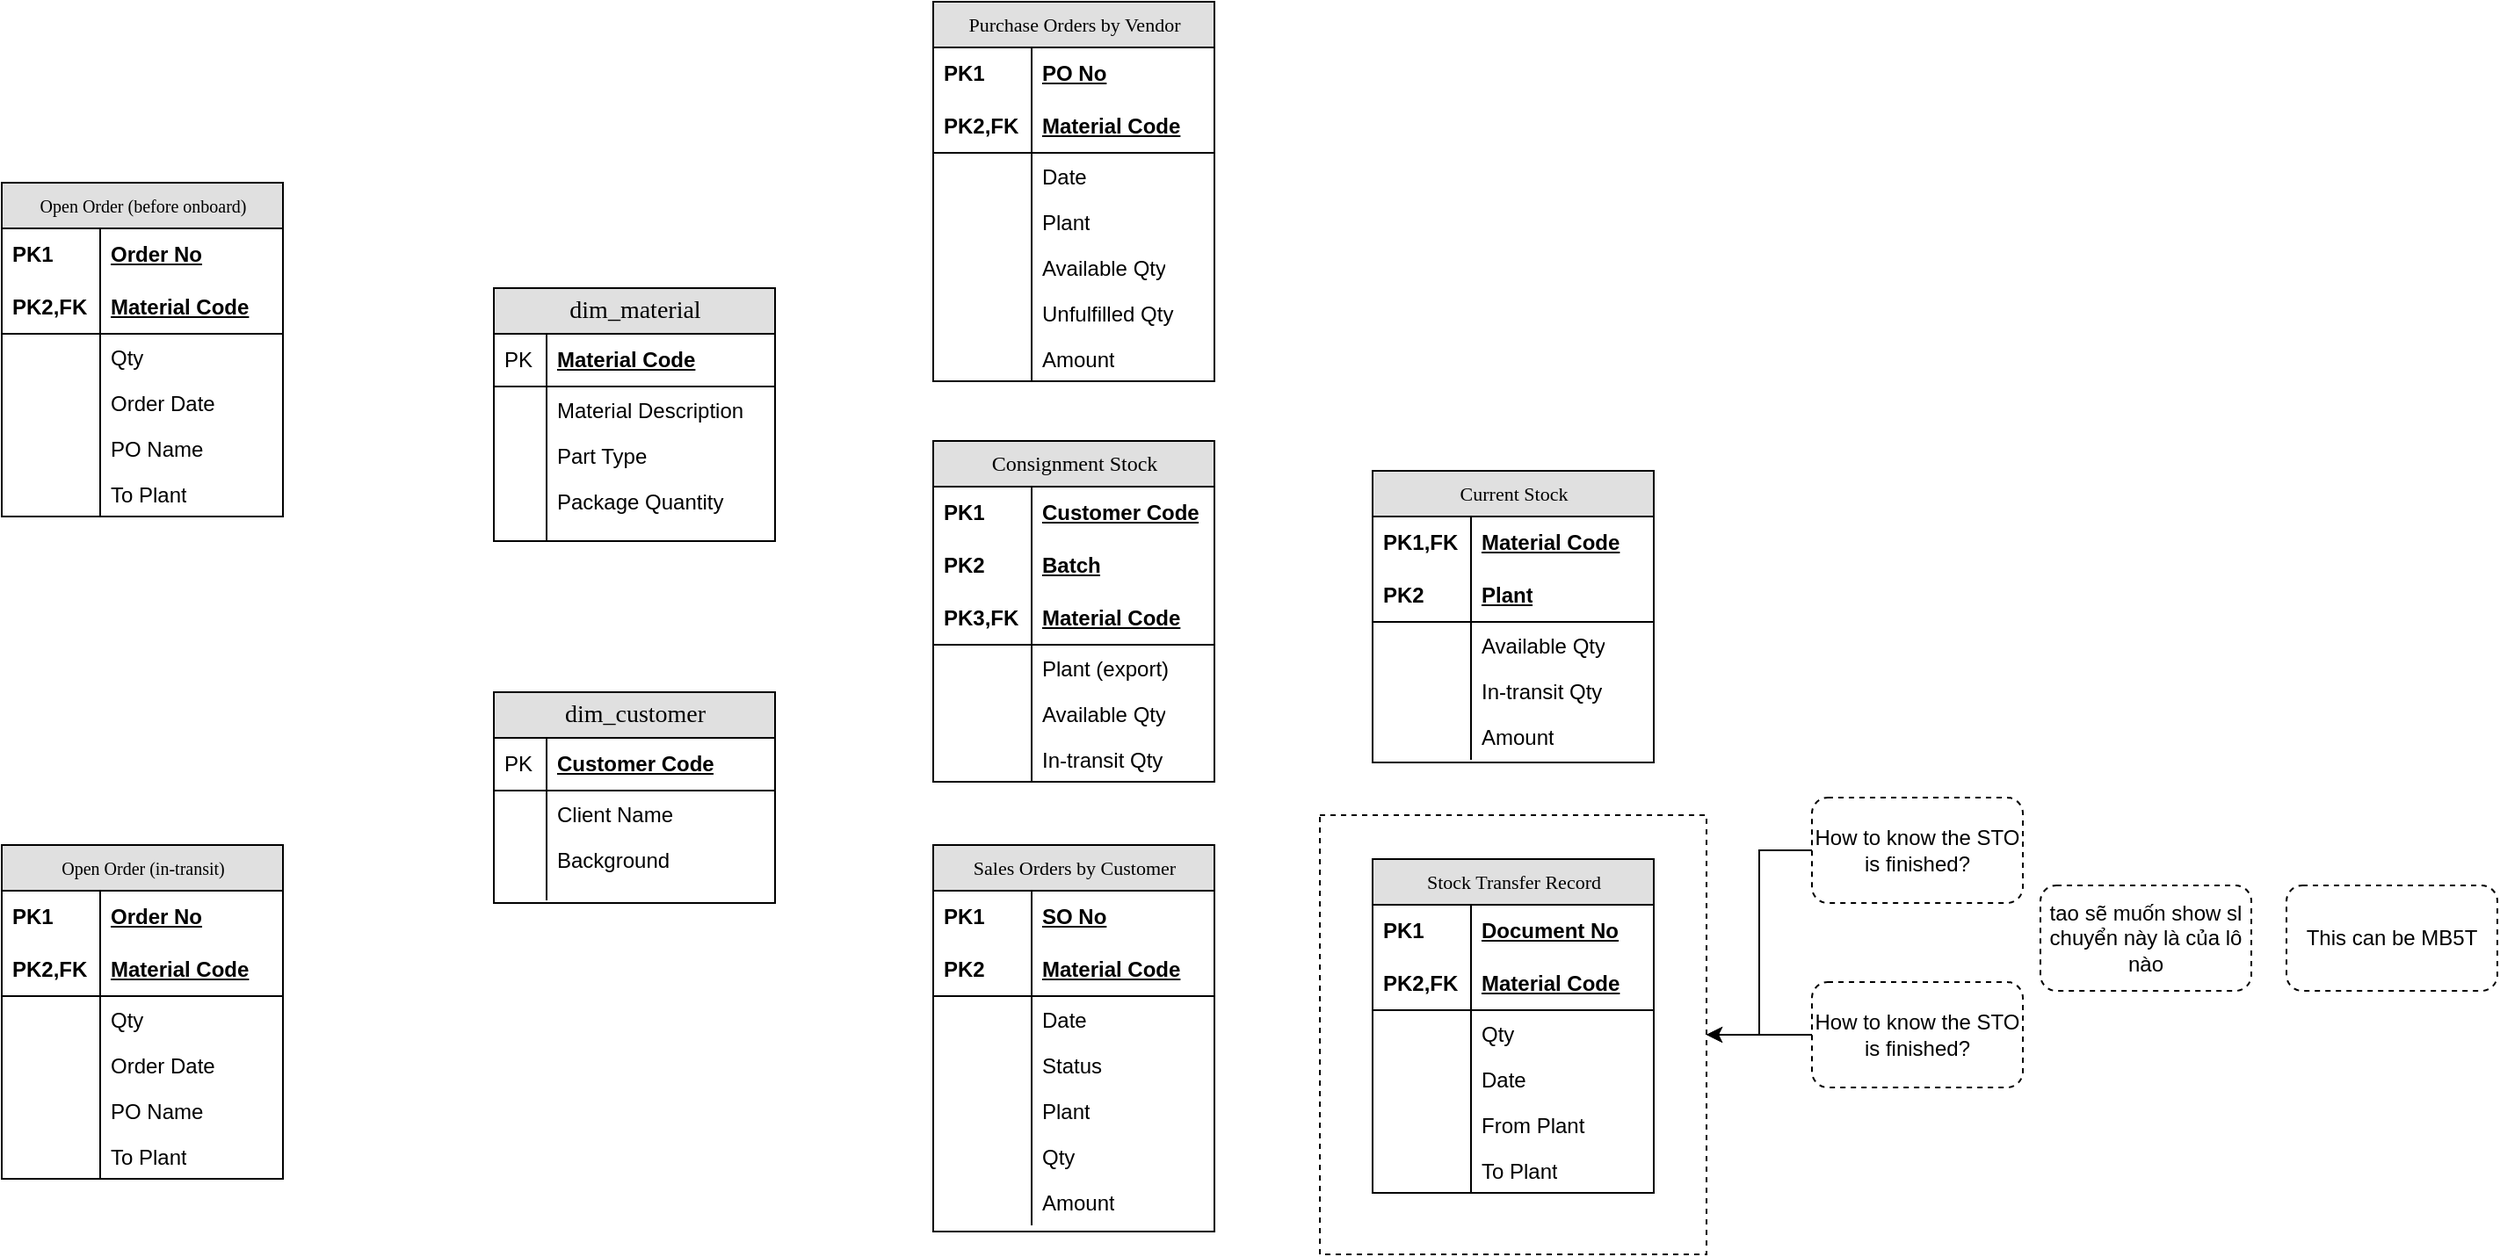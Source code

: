 <mxfile version="24.1.0" type="device">
  <diagram name="Page-1" id="e56a1550-8fbb-45ad-956c-1786394a9013">
    <mxGraphModel dx="2700" dy="1040" grid="1" gridSize="10" guides="1" tooltips="1" connect="1" arrows="1" fold="1" page="1" pageScale="1" pageWidth="1100" pageHeight="850" background="none" math="0" shadow="0">
      <root>
        <mxCell id="0" />
        <mxCell id="1" parent="0" />
        <mxCell id="9leOoDLFk5lUfzYuquCV-126" value="" style="rounded=0;whiteSpace=wrap;html=1;fillColor=none;dashed=1;" parent="1" vertex="1">
          <mxGeometry x="500" y="580" width="220" height="250" as="geometry" />
        </mxCell>
        <mxCell id="2e49270ec7c68f3f-1" value="&lt;font style=&quot;font-size: 11px;&quot;&gt;Purchase Orders by Vendor&lt;/font&gt;" style="swimlane;html=1;fontStyle=0;childLayout=stackLayout;horizontal=1;startSize=26;fillColor=#e0e0e0;horizontalStack=0;resizeParent=1;resizeLast=0;collapsible=1;marginBottom=0;swimlaneFillColor=#ffffff;align=center;rounded=0;shadow=0;comic=0;labelBackgroundColor=none;strokeWidth=1;fontFamily=Verdana;fontSize=14" parent="1" vertex="1">
          <mxGeometry x="280" y="117" width="160" height="216" as="geometry">
            <mxRectangle x="290" y="140" width="180" height="30" as="alternateBounds" />
          </mxGeometry>
        </mxCell>
        <mxCell id="2e49270ec7c68f3f-2" value="PO No" style="shape=partialRectangle;top=0;left=0;right=0;bottom=0;html=1;align=left;verticalAlign=middle;fillColor=none;spacingLeft=60;spacingRight=4;whiteSpace=wrap;overflow=hidden;rotatable=0;points=[[0,0.5],[1,0.5]];portConstraint=eastwest;dropTarget=0;fontStyle=5;" parent="2e49270ec7c68f3f-1" vertex="1">
          <mxGeometry y="26" width="160" height="30" as="geometry" />
        </mxCell>
        <mxCell id="2e49270ec7c68f3f-3" value="PK1" style="shape=partialRectangle;fontStyle=1;top=0;left=0;bottom=0;html=1;fillColor=none;align=left;verticalAlign=middle;spacingLeft=4;spacingRight=4;whiteSpace=wrap;overflow=hidden;rotatable=0;points=[];portConstraint=eastwest;part=1;" parent="2e49270ec7c68f3f-2" vertex="1" connectable="0">
          <mxGeometry width="56" height="30" as="geometry" />
        </mxCell>
        <mxCell id="2e49270ec7c68f3f-4" value="Material Code" style="shape=partialRectangle;top=0;left=0;right=0;bottom=1;html=1;align=left;verticalAlign=middle;fillColor=none;spacingLeft=60;spacingRight=4;whiteSpace=wrap;overflow=hidden;rotatable=0;points=[[0,0.5],[1,0.5]];portConstraint=eastwest;dropTarget=0;fontStyle=5;" parent="2e49270ec7c68f3f-1" vertex="1">
          <mxGeometry y="56" width="160" height="30" as="geometry" />
        </mxCell>
        <mxCell id="2e49270ec7c68f3f-5" value="PK2,FK" style="shape=partialRectangle;fontStyle=1;top=0;left=0;bottom=0;html=1;fillColor=none;align=left;verticalAlign=middle;spacingLeft=4;spacingRight=4;whiteSpace=wrap;overflow=hidden;rotatable=0;points=[];portConstraint=eastwest;part=1;" parent="2e49270ec7c68f3f-4" vertex="1" connectable="0">
          <mxGeometry width="56" height="30" as="geometry" />
        </mxCell>
        <mxCell id="2e49270ec7c68f3f-6" value="Date" style="shape=partialRectangle;top=0;left=0;right=0;bottom=0;html=1;align=left;verticalAlign=top;fillColor=none;spacingLeft=60;spacingRight=4;whiteSpace=wrap;overflow=hidden;rotatable=0;points=[[0,0.5],[1,0.5]];portConstraint=eastwest;dropTarget=0;" parent="2e49270ec7c68f3f-1" vertex="1">
          <mxGeometry y="86" width="160" height="26" as="geometry" />
        </mxCell>
        <mxCell id="2e49270ec7c68f3f-7" value="" style="shape=partialRectangle;top=0;left=0;bottom=0;html=1;fillColor=none;align=left;verticalAlign=top;spacingLeft=4;spacingRight=4;whiteSpace=wrap;overflow=hidden;rotatable=0;points=[];portConstraint=eastwest;part=1;" parent="2e49270ec7c68f3f-6" vertex="1" connectable="0">
          <mxGeometry width="56" height="26" as="geometry" />
        </mxCell>
        <mxCell id="9leOoDLFk5lUfzYuquCV-7" value="Plant" style="shape=partialRectangle;top=0;left=0;right=0;bottom=0;html=1;align=left;verticalAlign=top;fillColor=none;spacingLeft=60;spacingRight=4;whiteSpace=wrap;overflow=hidden;rotatable=0;points=[[0,0.5],[1,0.5]];portConstraint=eastwest;dropTarget=0;" parent="2e49270ec7c68f3f-1" vertex="1">
          <mxGeometry y="112" width="160" height="26" as="geometry" />
        </mxCell>
        <mxCell id="9leOoDLFk5lUfzYuquCV-8" value="" style="shape=partialRectangle;top=0;left=0;bottom=0;html=1;fillColor=none;align=left;verticalAlign=top;spacingLeft=4;spacingRight=4;whiteSpace=wrap;overflow=hidden;rotatable=0;points=[];portConstraint=eastwest;part=1;" parent="9leOoDLFk5lUfzYuquCV-7" vertex="1" connectable="0">
          <mxGeometry width="56" height="26" as="geometry" />
        </mxCell>
        <mxCell id="9leOoDLFk5lUfzYuquCV-12" value="Available Qty" style="shape=partialRectangle;top=0;left=0;right=0;bottom=0;html=1;align=left;verticalAlign=top;fillColor=none;spacingLeft=60;spacingRight=4;whiteSpace=wrap;overflow=hidden;rotatable=0;points=[[0,0.5],[1,0.5]];portConstraint=eastwest;dropTarget=0;" parent="2e49270ec7c68f3f-1" vertex="1">
          <mxGeometry y="138" width="160" height="26" as="geometry" />
        </mxCell>
        <mxCell id="9leOoDLFk5lUfzYuquCV-13" value="" style="shape=partialRectangle;top=0;left=0;bottom=0;html=1;fillColor=none;align=left;verticalAlign=top;spacingLeft=4;spacingRight=4;whiteSpace=wrap;overflow=hidden;rotatable=0;points=[];portConstraint=eastwest;part=1;" parent="9leOoDLFk5lUfzYuquCV-12" vertex="1" connectable="0">
          <mxGeometry width="56" height="26" as="geometry" />
        </mxCell>
        <mxCell id="9leOoDLFk5lUfzYuquCV-31" value="Unfulfilled Qty" style="shape=partialRectangle;top=0;left=0;right=0;bottom=0;html=1;align=left;verticalAlign=top;fillColor=none;spacingLeft=60;spacingRight=4;whiteSpace=wrap;overflow=hidden;rotatable=0;points=[[0,0.5],[1,0.5]];portConstraint=eastwest;dropTarget=0;" parent="2e49270ec7c68f3f-1" vertex="1">
          <mxGeometry y="164" width="160" height="26" as="geometry" />
        </mxCell>
        <mxCell id="9leOoDLFk5lUfzYuquCV-32" value="" style="shape=partialRectangle;top=0;left=0;bottom=0;html=1;fillColor=none;align=left;verticalAlign=top;spacingLeft=4;spacingRight=4;whiteSpace=wrap;overflow=hidden;rotatable=0;points=[];portConstraint=eastwest;part=1;" parent="9leOoDLFk5lUfzYuquCV-31" vertex="1" connectable="0">
          <mxGeometry width="56" height="26" as="geometry" />
        </mxCell>
        <mxCell id="9leOoDLFk5lUfzYuquCV-9" value="Amount" style="shape=partialRectangle;top=0;left=0;right=0;bottom=0;html=1;align=left;verticalAlign=top;fillColor=none;spacingLeft=60;spacingRight=4;whiteSpace=wrap;overflow=hidden;rotatable=0;points=[[0,0.5],[1,0.5]];portConstraint=eastwest;dropTarget=0;" parent="2e49270ec7c68f3f-1" vertex="1">
          <mxGeometry y="190" width="160" height="26" as="geometry" />
        </mxCell>
        <mxCell id="9leOoDLFk5lUfzYuquCV-10" value="" style="shape=partialRectangle;top=0;left=0;bottom=0;html=1;fillColor=none;align=left;verticalAlign=top;spacingLeft=4;spacingRight=4;whiteSpace=wrap;overflow=hidden;rotatable=0;points=[];portConstraint=eastwest;part=1;" parent="9leOoDLFk5lUfzYuquCV-9" vertex="1" connectable="0">
          <mxGeometry width="56" height="26" as="geometry" />
        </mxCell>
        <mxCell id="2e49270ec7c68f3f-80" value="dim_material" style="swimlane;html=1;fontStyle=0;childLayout=stackLayout;horizontal=1;startSize=26;fillColor=#e0e0e0;horizontalStack=0;resizeParent=1;resizeLast=0;collapsible=1;marginBottom=0;swimlaneFillColor=#ffffff;align=center;rounded=0;shadow=0;comic=0;labelBackgroundColor=none;strokeWidth=1;fontFamily=Verdana;fontSize=14" parent="1" vertex="1">
          <mxGeometry x="30" y="280" width="160" height="144" as="geometry" />
        </mxCell>
        <mxCell id="2e49270ec7c68f3f-81" value="Material Code" style="shape=partialRectangle;top=0;left=0;right=0;bottom=1;html=1;align=left;verticalAlign=middle;fillColor=none;spacingLeft=34;spacingRight=4;whiteSpace=wrap;overflow=hidden;rotatable=0;points=[[0,0.5],[1,0.5]];portConstraint=eastwest;dropTarget=0;fontStyle=5;" parent="2e49270ec7c68f3f-80" vertex="1">
          <mxGeometry y="26" width="160" height="30" as="geometry" />
        </mxCell>
        <mxCell id="2e49270ec7c68f3f-82" value="PK" style="shape=partialRectangle;top=0;left=0;bottom=0;html=1;fillColor=none;align=left;verticalAlign=middle;spacingLeft=4;spacingRight=4;whiteSpace=wrap;overflow=hidden;rotatable=0;points=[];portConstraint=eastwest;part=1;" parent="2e49270ec7c68f3f-81" vertex="1" connectable="0">
          <mxGeometry width="30" height="30" as="geometry" />
        </mxCell>
        <mxCell id="2e49270ec7c68f3f-83" value="Material Description" style="shape=partialRectangle;top=0;left=0;right=0;bottom=0;html=1;align=left;verticalAlign=top;fillColor=none;spacingLeft=34;spacingRight=4;whiteSpace=wrap;overflow=hidden;rotatable=0;points=[[0,0.5],[1,0.5]];portConstraint=eastwest;dropTarget=0;" parent="2e49270ec7c68f3f-80" vertex="1">
          <mxGeometry y="56" width="160" height="26" as="geometry" />
        </mxCell>
        <mxCell id="2e49270ec7c68f3f-84" value="" style="shape=partialRectangle;top=0;left=0;bottom=0;html=1;fillColor=none;align=left;verticalAlign=top;spacingLeft=4;spacingRight=4;whiteSpace=wrap;overflow=hidden;rotatable=0;points=[];portConstraint=eastwest;part=1;" parent="2e49270ec7c68f3f-83" vertex="1" connectable="0">
          <mxGeometry width="30" height="26" as="geometry" />
        </mxCell>
        <mxCell id="2e49270ec7c68f3f-85" value="Part Type" style="shape=partialRectangle;top=0;left=0;right=0;bottom=0;html=1;align=left;verticalAlign=top;fillColor=none;spacingLeft=34;spacingRight=4;whiteSpace=wrap;overflow=hidden;rotatable=0;points=[[0,0.5],[1,0.5]];portConstraint=eastwest;dropTarget=0;" parent="2e49270ec7c68f3f-80" vertex="1">
          <mxGeometry y="82" width="160" height="26" as="geometry" />
        </mxCell>
        <mxCell id="2e49270ec7c68f3f-86" value="" style="shape=partialRectangle;top=0;left=0;bottom=0;html=1;fillColor=none;align=left;verticalAlign=top;spacingLeft=4;spacingRight=4;whiteSpace=wrap;overflow=hidden;rotatable=0;points=[];portConstraint=eastwest;part=1;" parent="2e49270ec7c68f3f-85" vertex="1" connectable="0">
          <mxGeometry width="30" height="26" as="geometry" />
        </mxCell>
        <mxCell id="2e49270ec7c68f3f-87" value="Package Quantity" style="shape=partialRectangle;top=0;left=0;right=0;bottom=0;html=1;align=left;verticalAlign=top;fillColor=none;spacingLeft=34;spacingRight=4;whiteSpace=wrap;overflow=hidden;rotatable=0;points=[[0,0.5],[1,0.5]];portConstraint=eastwest;dropTarget=0;" parent="2e49270ec7c68f3f-80" vertex="1">
          <mxGeometry y="108" width="160" height="26" as="geometry" />
        </mxCell>
        <mxCell id="2e49270ec7c68f3f-88" value="" style="shape=partialRectangle;top=0;left=0;bottom=0;html=1;fillColor=none;align=left;verticalAlign=top;spacingLeft=4;spacingRight=4;whiteSpace=wrap;overflow=hidden;rotatable=0;points=[];portConstraint=eastwest;part=1;" parent="2e49270ec7c68f3f-87" vertex="1" connectable="0">
          <mxGeometry width="30" height="26" as="geometry" />
        </mxCell>
        <mxCell id="2e49270ec7c68f3f-89" value="" style="shape=partialRectangle;top=0;left=0;right=0;bottom=0;html=1;align=left;verticalAlign=top;fillColor=none;spacingLeft=34;spacingRight=4;whiteSpace=wrap;overflow=hidden;rotatable=0;points=[[0,0.5],[1,0.5]];portConstraint=eastwest;dropTarget=0;" parent="2e49270ec7c68f3f-80" vertex="1">
          <mxGeometry y="134" width="160" height="10" as="geometry" />
        </mxCell>
        <mxCell id="2e49270ec7c68f3f-90" value="" style="shape=partialRectangle;top=0;left=0;bottom=0;html=1;fillColor=none;align=left;verticalAlign=top;spacingLeft=4;spacingRight=4;whiteSpace=wrap;overflow=hidden;rotatable=0;points=[];portConstraint=eastwest;part=1;" parent="2e49270ec7c68f3f-89" vertex="1" connectable="0">
          <mxGeometry width="30" height="10" as="geometry" />
        </mxCell>
        <mxCell id="9leOoDLFk5lUfzYuquCV-14" value="&lt;font style=&quot;font-size: 12px;&quot;&gt;Consignment Stock&lt;/font&gt;" style="swimlane;html=1;fontStyle=0;childLayout=stackLayout;horizontal=1;startSize=26;fillColor=#e0e0e0;horizontalStack=0;resizeParent=1;resizeLast=0;collapsible=1;marginBottom=0;swimlaneFillColor=#ffffff;align=center;rounded=0;shadow=0;comic=0;labelBackgroundColor=none;strokeWidth=1;fontFamily=Verdana;fontSize=14" parent="1" vertex="1">
          <mxGeometry x="280" y="367" width="160" height="194" as="geometry">
            <mxRectangle x="290" y="140" width="180" height="30" as="alternateBounds" />
          </mxGeometry>
        </mxCell>
        <mxCell id="9leOoDLFk5lUfzYuquCV-15" value="Customer Code" style="shape=partialRectangle;top=0;left=0;right=0;bottom=0;html=1;align=left;verticalAlign=middle;fillColor=none;spacingLeft=60;spacingRight=4;whiteSpace=wrap;overflow=hidden;rotatable=0;points=[[0,0.5],[1,0.5]];portConstraint=eastwest;dropTarget=0;fontStyle=5;" parent="9leOoDLFk5lUfzYuquCV-14" vertex="1">
          <mxGeometry y="26" width="160" height="30" as="geometry" />
        </mxCell>
        <mxCell id="9leOoDLFk5lUfzYuquCV-16" value="PK1" style="shape=partialRectangle;fontStyle=1;top=0;left=0;bottom=0;html=1;fillColor=none;align=left;verticalAlign=middle;spacingLeft=4;spacingRight=4;whiteSpace=wrap;overflow=hidden;rotatable=0;points=[];portConstraint=eastwest;part=1;" parent="9leOoDLFk5lUfzYuquCV-15" vertex="1" connectable="0">
          <mxGeometry width="56" height="30" as="geometry" />
        </mxCell>
        <mxCell id="9leOoDLFk5lUfzYuquCV-81" value="Batch" style="shape=partialRectangle;top=0;left=0;right=0;bottom=0;html=1;align=left;verticalAlign=middle;fillColor=none;spacingLeft=60;spacingRight=4;whiteSpace=wrap;overflow=hidden;rotatable=0;points=[[0,0.5],[1,0.5]];portConstraint=eastwest;dropTarget=0;fontStyle=5;" parent="9leOoDLFk5lUfzYuquCV-14" vertex="1">
          <mxGeometry y="56" width="160" height="30" as="geometry" />
        </mxCell>
        <mxCell id="9leOoDLFk5lUfzYuquCV-82" value="PK2" style="shape=partialRectangle;fontStyle=1;top=0;left=0;bottom=0;html=1;fillColor=none;align=left;verticalAlign=middle;spacingLeft=4;spacingRight=4;whiteSpace=wrap;overflow=hidden;rotatable=0;points=[];portConstraint=eastwest;part=1;" parent="9leOoDLFk5lUfzYuquCV-81" vertex="1" connectable="0">
          <mxGeometry width="56" height="30" as="geometry" />
        </mxCell>
        <mxCell id="9leOoDLFk5lUfzYuquCV-17" value="Material Code" style="shape=partialRectangle;top=0;left=0;right=0;bottom=1;html=1;align=left;verticalAlign=middle;fillColor=none;spacingLeft=60;spacingRight=4;whiteSpace=wrap;overflow=hidden;rotatable=0;points=[[0,0.5],[1,0.5]];portConstraint=eastwest;dropTarget=0;fontStyle=5;" parent="9leOoDLFk5lUfzYuquCV-14" vertex="1">
          <mxGeometry y="86" width="160" height="30" as="geometry" />
        </mxCell>
        <mxCell id="9leOoDLFk5lUfzYuquCV-18" value="PK3,FK" style="shape=partialRectangle;fontStyle=1;top=0;left=0;bottom=0;html=1;fillColor=none;align=left;verticalAlign=middle;spacingLeft=4;spacingRight=4;whiteSpace=wrap;overflow=hidden;rotatable=0;points=[];portConstraint=eastwest;part=1;" parent="9leOoDLFk5lUfzYuquCV-17" vertex="1" connectable="0">
          <mxGeometry width="56" height="30" as="geometry" />
        </mxCell>
        <mxCell id="9leOoDLFk5lUfzYuquCV-21" value="Plant (export)" style="shape=partialRectangle;top=0;left=0;right=0;bottom=0;html=1;align=left;verticalAlign=top;fillColor=none;spacingLeft=60;spacingRight=4;whiteSpace=wrap;overflow=hidden;rotatable=0;points=[[0,0.5],[1,0.5]];portConstraint=eastwest;dropTarget=0;" parent="9leOoDLFk5lUfzYuquCV-14" vertex="1">
          <mxGeometry y="116" width="160" height="26" as="geometry" />
        </mxCell>
        <mxCell id="9leOoDLFk5lUfzYuquCV-22" value="" style="shape=partialRectangle;top=0;left=0;bottom=0;html=1;fillColor=none;align=left;verticalAlign=top;spacingLeft=4;spacingRight=4;whiteSpace=wrap;overflow=hidden;rotatable=0;points=[];portConstraint=eastwest;part=1;" parent="9leOoDLFk5lUfzYuquCV-21" vertex="1" connectable="0">
          <mxGeometry width="56" height="26" as="geometry" />
        </mxCell>
        <mxCell id="9leOoDLFk5lUfzYuquCV-23" value="Available Qty" style="shape=partialRectangle;top=0;left=0;right=0;bottom=0;html=1;align=left;verticalAlign=top;fillColor=none;spacingLeft=60;spacingRight=4;whiteSpace=wrap;overflow=hidden;rotatable=0;points=[[0,0.5],[1,0.5]];portConstraint=eastwest;dropTarget=0;" parent="9leOoDLFk5lUfzYuquCV-14" vertex="1">
          <mxGeometry y="142" width="160" height="26" as="geometry" />
        </mxCell>
        <mxCell id="9leOoDLFk5lUfzYuquCV-24" value="" style="shape=partialRectangle;top=0;left=0;bottom=0;html=1;fillColor=none;align=left;verticalAlign=top;spacingLeft=4;spacingRight=4;whiteSpace=wrap;overflow=hidden;rotatable=0;points=[];portConstraint=eastwest;part=1;" parent="9leOoDLFk5lUfzYuquCV-23" vertex="1" connectable="0">
          <mxGeometry width="56" height="26" as="geometry" />
        </mxCell>
        <mxCell id="9leOoDLFk5lUfzYuquCV-29" value="In-transit Qty" style="shape=partialRectangle;top=0;left=0;right=0;bottom=0;html=1;align=left;verticalAlign=top;fillColor=none;spacingLeft=60;spacingRight=4;whiteSpace=wrap;overflow=hidden;rotatable=0;points=[[0,0.5],[1,0.5]];portConstraint=eastwest;dropTarget=0;" parent="9leOoDLFk5lUfzYuquCV-14" vertex="1">
          <mxGeometry y="168" width="160" height="26" as="geometry" />
        </mxCell>
        <mxCell id="9leOoDLFk5lUfzYuquCV-30" value="" style="shape=partialRectangle;top=0;left=0;bottom=0;html=1;fillColor=none;align=left;verticalAlign=top;spacingLeft=4;spacingRight=4;whiteSpace=wrap;overflow=hidden;rotatable=0;points=[];portConstraint=eastwest;part=1;" parent="9leOoDLFk5lUfzYuquCV-29" vertex="1" connectable="0">
          <mxGeometry width="56" height="26" as="geometry" />
        </mxCell>
        <mxCell id="9leOoDLFk5lUfzYuquCV-34" value="&lt;font style=&quot;font-size: 11px;&quot;&gt;Sales Orders by Customer&lt;/font&gt;" style="swimlane;html=1;fontStyle=0;childLayout=stackLayout;horizontal=1;startSize=26;fillColor=#e0e0e0;horizontalStack=0;resizeParent=1;resizeLast=0;collapsible=1;marginBottom=0;swimlaneFillColor=#ffffff;align=center;rounded=0;shadow=0;comic=0;labelBackgroundColor=none;strokeWidth=1;fontFamily=Verdana;fontSize=14" parent="1" vertex="1">
          <mxGeometry x="280" y="597" width="160" height="220" as="geometry">
            <mxRectangle x="290" y="140" width="180" height="30" as="alternateBounds" />
          </mxGeometry>
        </mxCell>
        <mxCell id="9leOoDLFk5lUfzYuquCV-35" value="SO No" style="shape=partialRectangle;top=0;left=0;right=0;bottom=0;html=1;align=left;verticalAlign=middle;fillColor=none;spacingLeft=60;spacingRight=4;whiteSpace=wrap;overflow=hidden;rotatable=0;points=[[0,0.5],[1,0.5]];portConstraint=eastwest;dropTarget=0;fontStyle=5;" parent="9leOoDLFk5lUfzYuquCV-34" vertex="1">
          <mxGeometry y="26" width="160" height="30" as="geometry" />
        </mxCell>
        <mxCell id="9leOoDLFk5lUfzYuquCV-36" value="PK1" style="shape=partialRectangle;fontStyle=1;top=0;left=0;bottom=0;html=1;fillColor=none;align=left;verticalAlign=middle;spacingLeft=4;spacingRight=4;whiteSpace=wrap;overflow=hidden;rotatable=0;points=[];portConstraint=eastwest;part=1;" parent="9leOoDLFk5lUfzYuquCV-35" vertex="1" connectable="0">
          <mxGeometry width="56" height="30" as="geometry" />
        </mxCell>
        <mxCell id="9leOoDLFk5lUfzYuquCV-37" value="Material Code" style="shape=partialRectangle;top=0;left=0;right=0;bottom=1;html=1;align=left;verticalAlign=middle;fillColor=none;spacingLeft=60;spacingRight=4;whiteSpace=wrap;overflow=hidden;rotatable=0;points=[[0,0.5],[1,0.5]];portConstraint=eastwest;dropTarget=0;fontStyle=5;" parent="9leOoDLFk5lUfzYuquCV-34" vertex="1">
          <mxGeometry y="56" width="160" height="30" as="geometry" />
        </mxCell>
        <mxCell id="9leOoDLFk5lUfzYuquCV-38" value="PK2" style="shape=partialRectangle;fontStyle=1;top=0;left=0;bottom=0;html=1;fillColor=none;align=left;verticalAlign=middle;spacingLeft=4;spacingRight=4;whiteSpace=wrap;overflow=hidden;rotatable=0;points=[];portConstraint=eastwest;part=1;" parent="9leOoDLFk5lUfzYuquCV-37" vertex="1" connectable="0">
          <mxGeometry width="56" height="30" as="geometry" />
        </mxCell>
        <mxCell id="9leOoDLFk5lUfzYuquCV-39" value="Date" style="shape=partialRectangle;top=0;left=0;right=0;bottom=0;html=1;align=left;verticalAlign=top;fillColor=none;spacingLeft=60;spacingRight=4;whiteSpace=wrap;overflow=hidden;rotatable=0;points=[[0,0.5],[1,0.5]];portConstraint=eastwest;dropTarget=0;" parent="9leOoDLFk5lUfzYuquCV-34" vertex="1">
          <mxGeometry y="86" width="160" height="26" as="geometry" />
        </mxCell>
        <mxCell id="9leOoDLFk5lUfzYuquCV-40" value="" style="shape=partialRectangle;top=0;left=0;bottom=0;html=1;fillColor=none;align=left;verticalAlign=top;spacingLeft=4;spacingRight=4;whiteSpace=wrap;overflow=hidden;rotatable=0;points=[];portConstraint=eastwest;part=1;" parent="9leOoDLFk5lUfzYuquCV-39" vertex="1" connectable="0">
          <mxGeometry width="56" height="26" as="geometry" />
        </mxCell>
        <mxCell id="9leOoDLFk5lUfzYuquCV-62" value="Status" style="shape=partialRectangle;top=0;left=0;right=0;bottom=0;html=1;align=left;verticalAlign=top;fillColor=none;spacingLeft=60;spacingRight=4;whiteSpace=wrap;overflow=hidden;rotatable=0;points=[[0,0.5],[1,0.5]];portConstraint=eastwest;dropTarget=0;" parent="9leOoDLFk5lUfzYuquCV-34" vertex="1">
          <mxGeometry y="112" width="160" height="26" as="geometry" />
        </mxCell>
        <mxCell id="9leOoDLFk5lUfzYuquCV-63" value="" style="shape=partialRectangle;top=0;left=0;bottom=0;html=1;fillColor=none;align=left;verticalAlign=top;spacingLeft=4;spacingRight=4;whiteSpace=wrap;overflow=hidden;rotatable=0;points=[];portConstraint=eastwest;part=1;" parent="9leOoDLFk5lUfzYuquCV-62" vertex="1" connectable="0">
          <mxGeometry width="56" height="26" as="geometry" />
        </mxCell>
        <mxCell id="9leOoDLFk5lUfzYuquCV-41" value="Plant" style="shape=partialRectangle;top=0;left=0;right=0;bottom=0;html=1;align=left;verticalAlign=top;fillColor=none;spacingLeft=60;spacingRight=4;whiteSpace=wrap;overflow=hidden;rotatable=0;points=[[0,0.5],[1,0.5]];portConstraint=eastwest;dropTarget=0;" parent="9leOoDLFk5lUfzYuquCV-34" vertex="1">
          <mxGeometry y="138" width="160" height="26" as="geometry" />
        </mxCell>
        <mxCell id="9leOoDLFk5lUfzYuquCV-42" value="" style="shape=partialRectangle;top=0;left=0;bottom=0;html=1;fillColor=none;align=left;verticalAlign=top;spacingLeft=4;spacingRight=4;whiteSpace=wrap;overflow=hidden;rotatable=0;points=[];portConstraint=eastwest;part=1;" parent="9leOoDLFk5lUfzYuquCV-41" vertex="1" connectable="0">
          <mxGeometry width="56" height="26" as="geometry" />
        </mxCell>
        <mxCell id="9leOoDLFk5lUfzYuquCV-43" value="Qty" style="shape=partialRectangle;top=0;left=0;right=0;bottom=0;html=1;align=left;verticalAlign=top;fillColor=none;spacingLeft=60;spacingRight=4;whiteSpace=wrap;overflow=hidden;rotatable=0;points=[[0,0.5],[1,0.5]];portConstraint=eastwest;dropTarget=0;" parent="9leOoDLFk5lUfzYuquCV-34" vertex="1">
          <mxGeometry y="164" width="160" height="26" as="geometry" />
        </mxCell>
        <mxCell id="9leOoDLFk5lUfzYuquCV-44" value="" style="shape=partialRectangle;top=0;left=0;bottom=0;html=1;fillColor=none;align=left;verticalAlign=top;spacingLeft=4;spacingRight=4;whiteSpace=wrap;overflow=hidden;rotatable=0;points=[];portConstraint=eastwest;part=1;" parent="9leOoDLFk5lUfzYuquCV-43" vertex="1" connectable="0">
          <mxGeometry width="56" height="26" as="geometry" />
        </mxCell>
        <mxCell id="9leOoDLFk5lUfzYuquCV-47" value="Amount" style="shape=partialRectangle;top=0;left=0;right=0;bottom=0;html=1;align=left;verticalAlign=top;fillColor=none;spacingLeft=60;spacingRight=4;whiteSpace=wrap;overflow=hidden;rotatable=0;points=[[0,0.5],[1,0.5]];portConstraint=eastwest;dropTarget=0;" parent="9leOoDLFk5lUfzYuquCV-34" vertex="1">
          <mxGeometry y="190" width="160" height="26" as="geometry" />
        </mxCell>
        <mxCell id="9leOoDLFk5lUfzYuquCV-48" value="" style="shape=partialRectangle;top=0;left=0;bottom=0;html=1;fillColor=none;align=left;verticalAlign=top;spacingLeft=4;spacingRight=4;whiteSpace=wrap;overflow=hidden;rotatable=0;points=[];portConstraint=eastwest;part=1;" parent="9leOoDLFk5lUfzYuquCV-47" vertex="1" connectable="0">
          <mxGeometry width="56" height="26" as="geometry" />
        </mxCell>
        <mxCell id="9leOoDLFk5lUfzYuquCV-49" value="dim_customer" style="swimlane;html=1;fontStyle=0;childLayout=stackLayout;horizontal=1;startSize=26;fillColor=#e0e0e0;horizontalStack=0;resizeParent=1;resizeLast=0;collapsible=1;marginBottom=0;swimlaneFillColor=#ffffff;align=center;rounded=0;shadow=0;comic=0;labelBackgroundColor=none;strokeWidth=1;fontFamily=Verdana;fontSize=14" parent="1" vertex="1">
          <mxGeometry x="30" y="510" width="160" height="120" as="geometry" />
        </mxCell>
        <mxCell id="9leOoDLFk5lUfzYuquCV-50" value="Customer Code" style="shape=partialRectangle;top=0;left=0;right=0;bottom=1;html=1;align=left;verticalAlign=middle;fillColor=none;spacingLeft=34;spacingRight=4;whiteSpace=wrap;overflow=hidden;rotatable=0;points=[[0,0.5],[1,0.5]];portConstraint=eastwest;dropTarget=0;fontStyle=5;" parent="9leOoDLFk5lUfzYuquCV-49" vertex="1">
          <mxGeometry y="26" width="160" height="30" as="geometry" />
        </mxCell>
        <mxCell id="9leOoDLFk5lUfzYuquCV-51" value="PK" style="shape=partialRectangle;top=0;left=0;bottom=0;html=1;fillColor=none;align=left;verticalAlign=middle;spacingLeft=4;spacingRight=4;whiteSpace=wrap;overflow=hidden;rotatable=0;points=[];portConstraint=eastwest;part=1;" parent="9leOoDLFk5lUfzYuquCV-50" vertex="1" connectable="0">
          <mxGeometry width="30" height="30" as="geometry" />
        </mxCell>
        <mxCell id="9leOoDLFk5lUfzYuquCV-52" value="Client Name" style="shape=partialRectangle;top=0;left=0;right=0;bottom=0;html=1;align=left;verticalAlign=top;fillColor=none;spacingLeft=34;spacingRight=4;whiteSpace=wrap;overflow=hidden;rotatable=0;points=[[0,0.5],[1,0.5]];portConstraint=eastwest;dropTarget=0;" parent="9leOoDLFk5lUfzYuquCV-49" vertex="1">
          <mxGeometry y="56" width="160" height="26" as="geometry" />
        </mxCell>
        <mxCell id="9leOoDLFk5lUfzYuquCV-53" value="" style="shape=partialRectangle;top=0;left=0;bottom=0;html=1;fillColor=none;align=left;verticalAlign=top;spacingLeft=4;spacingRight=4;whiteSpace=wrap;overflow=hidden;rotatable=0;points=[];portConstraint=eastwest;part=1;" parent="9leOoDLFk5lUfzYuquCV-52" vertex="1" connectable="0">
          <mxGeometry width="30" height="26" as="geometry" />
        </mxCell>
        <mxCell id="9leOoDLFk5lUfzYuquCV-54" value="Background" style="shape=partialRectangle;top=0;left=0;right=0;bottom=0;html=1;align=left;verticalAlign=top;fillColor=none;spacingLeft=34;spacingRight=4;whiteSpace=wrap;overflow=hidden;rotatable=0;points=[[0,0.5],[1,0.5]];portConstraint=eastwest;dropTarget=0;" parent="9leOoDLFk5lUfzYuquCV-49" vertex="1">
          <mxGeometry y="82" width="160" height="26" as="geometry" />
        </mxCell>
        <mxCell id="9leOoDLFk5lUfzYuquCV-55" value="" style="shape=partialRectangle;top=0;left=0;bottom=0;html=1;fillColor=none;align=left;verticalAlign=top;spacingLeft=4;spacingRight=4;whiteSpace=wrap;overflow=hidden;rotatable=0;points=[];portConstraint=eastwest;part=1;" parent="9leOoDLFk5lUfzYuquCV-54" vertex="1" connectable="0">
          <mxGeometry width="30" height="26" as="geometry" />
        </mxCell>
        <mxCell id="9leOoDLFk5lUfzYuquCV-58" value="" style="shape=partialRectangle;top=0;left=0;right=0;bottom=0;html=1;align=left;verticalAlign=top;fillColor=none;spacingLeft=34;spacingRight=4;whiteSpace=wrap;overflow=hidden;rotatable=0;points=[[0,0.5],[1,0.5]];portConstraint=eastwest;dropTarget=0;" parent="9leOoDLFk5lUfzYuquCV-49" vertex="1">
          <mxGeometry y="108" width="160" height="10" as="geometry" />
        </mxCell>
        <mxCell id="9leOoDLFk5lUfzYuquCV-59" value="" style="shape=partialRectangle;top=0;left=0;bottom=0;html=1;fillColor=none;align=left;verticalAlign=top;spacingLeft=4;spacingRight=4;whiteSpace=wrap;overflow=hidden;rotatable=0;points=[];portConstraint=eastwest;part=1;" parent="9leOoDLFk5lUfzYuquCV-58" vertex="1" connectable="0">
          <mxGeometry width="30" height="10" as="geometry" />
        </mxCell>
        <mxCell id="9leOoDLFk5lUfzYuquCV-64" value="&lt;font style=&quot;font-size: 11px;&quot;&gt;Current Stock&lt;/font&gt;" style="swimlane;html=1;fontStyle=0;childLayout=stackLayout;horizontal=1;startSize=26;fillColor=#e0e0e0;horizontalStack=0;resizeParent=1;resizeLast=0;collapsible=1;marginBottom=0;swimlaneFillColor=#ffffff;align=center;rounded=0;shadow=0;comic=0;labelBackgroundColor=none;strokeWidth=1;fontFamily=Verdana;fontSize=14" parent="1" vertex="1">
          <mxGeometry x="530" y="384" width="160" height="166" as="geometry">
            <mxRectangle x="290" y="140" width="180" height="30" as="alternateBounds" />
          </mxGeometry>
        </mxCell>
        <mxCell id="9leOoDLFk5lUfzYuquCV-67" value="Material Code" style="shape=partialRectangle;top=0;left=0;right=0;bottom=0;html=1;align=left;verticalAlign=middle;fillColor=none;spacingLeft=60;spacingRight=4;whiteSpace=wrap;overflow=hidden;rotatable=0;points=[[0,0.5],[1,0.5]];portConstraint=eastwest;dropTarget=0;fontStyle=5;" parent="9leOoDLFk5lUfzYuquCV-64" vertex="1">
          <mxGeometry y="26" width="160" height="30" as="geometry" />
        </mxCell>
        <mxCell id="9leOoDLFk5lUfzYuquCV-68" value="PK1,FK" style="shape=partialRectangle;fontStyle=1;top=0;left=0;bottom=0;html=1;fillColor=none;align=left;verticalAlign=middle;spacingLeft=4;spacingRight=4;whiteSpace=wrap;overflow=hidden;rotatable=0;points=[];portConstraint=eastwest;part=1;" parent="9leOoDLFk5lUfzYuquCV-67" vertex="1" connectable="0">
          <mxGeometry width="56" height="30" as="geometry" />
        </mxCell>
        <mxCell id="9leOoDLFk5lUfzYuquCV-85" value="Plant" style="shape=partialRectangle;top=0;left=0;right=0;bottom=1;html=1;align=left;verticalAlign=middle;fillColor=none;spacingLeft=60;spacingRight=4;whiteSpace=wrap;overflow=hidden;rotatable=0;points=[[0,0.5],[1,0.5]];portConstraint=eastwest;dropTarget=0;fontStyle=5;" parent="9leOoDLFk5lUfzYuquCV-64" vertex="1">
          <mxGeometry y="56" width="160" height="30" as="geometry" />
        </mxCell>
        <mxCell id="9leOoDLFk5lUfzYuquCV-86" value="PK2" style="shape=partialRectangle;fontStyle=1;top=0;left=0;bottom=0;html=1;fillColor=none;align=left;verticalAlign=middle;spacingLeft=4;spacingRight=4;whiteSpace=wrap;overflow=hidden;rotatable=0;points=[];portConstraint=eastwest;part=1;" parent="9leOoDLFk5lUfzYuquCV-85" vertex="1" connectable="0">
          <mxGeometry width="56" height="30" as="geometry" />
        </mxCell>
        <mxCell id="9leOoDLFk5lUfzYuquCV-73" value="Available Qty" style="shape=partialRectangle;top=0;left=0;right=0;bottom=0;html=1;align=left;verticalAlign=top;fillColor=none;spacingLeft=60;spacingRight=4;whiteSpace=wrap;overflow=hidden;rotatable=0;points=[[0,0.5],[1,0.5]];portConstraint=eastwest;dropTarget=0;" parent="9leOoDLFk5lUfzYuquCV-64" vertex="1">
          <mxGeometry y="86" width="160" height="26" as="geometry" />
        </mxCell>
        <mxCell id="9leOoDLFk5lUfzYuquCV-74" value="" style="shape=partialRectangle;top=0;left=0;bottom=0;html=1;fillColor=none;align=left;verticalAlign=top;spacingLeft=4;spacingRight=4;whiteSpace=wrap;overflow=hidden;rotatable=0;points=[];portConstraint=eastwest;part=1;" parent="9leOoDLFk5lUfzYuquCV-73" vertex="1" connectable="0">
          <mxGeometry width="56" height="26" as="geometry" />
        </mxCell>
        <mxCell id="9leOoDLFk5lUfzYuquCV-75" value="In-transit Qty" style="shape=partialRectangle;top=0;left=0;right=0;bottom=0;html=1;align=left;verticalAlign=top;fillColor=none;spacingLeft=60;spacingRight=4;whiteSpace=wrap;overflow=hidden;rotatable=0;points=[[0,0.5],[1,0.5]];portConstraint=eastwest;dropTarget=0;" parent="9leOoDLFk5lUfzYuquCV-64" vertex="1">
          <mxGeometry y="112" width="160" height="26" as="geometry" />
        </mxCell>
        <mxCell id="9leOoDLFk5lUfzYuquCV-76" value="" style="shape=partialRectangle;top=0;left=0;bottom=0;html=1;fillColor=none;align=left;verticalAlign=top;spacingLeft=4;spacingRight=4;whiteSpace=wrap;overflow=hidden;rotatable=0;points=[];portConstraint=eastwest;part=1;" parent="9leOoDLFk5lUfzYuquCV-75" vertex="1" connectable="0">
          <mxGeometry width="56" height="26" as="geometry" />
        </mxCell>
        <mxCell id="9leOoDLFk5lUfzYuquCV-77" value="Amount" style="shape=partialRectangle;top=0;left=0;right=0;bottom=0;html=1;align=left;verticalAlign=top;fillColor=none;spacingLeft=60;spacingRight=4;whiteSpace=wrap;overflow=hidden;rotatable=0;points=[[0,0.5],[1,0.5]];portConstraint=eastwest;dropTarget=0;" parent="9leOoDLFk5lUfzYuquCV-64" vertex="1">
          <mxGeometry y="138" width="160" height="26" as="geometry" />
        </mxCell>
        <mxCell id="9leOoDLFk5lUfzYuquCV-78" value="" style="shape=partialRectangle;top=0;left=0;bottom=0;html=1;fillColor=none;align=left;verticalAlign=top;spacingLeft=4;spacingRight=4;whiteSpace=wrap;overflow=hidden;rotatable=0;points=[];portConstraint=eastwest;part=1;" parent="9leOoDLFk5lUfzYuquCV-77" vertex="1" connectable="0">
          <mxGeometry width="56" height="26" as="geometry" />
        </mxCell>
        <mxCell id="9leOoDLFk5lUfzYuquCV-87" value="&lt;font style=&quot;font-size: 11px;&quot;&gt;Stock Transfer Record&lt;/font&gt;" style="swimlane;html=1;fontStyle=0;childLayout=stackLayout;horizontal=1;startSize=26;fillColor=#e0e0e0;horizontalStack=0;resizeParent=1;resizeLast=0;collapsible=1;marginBottom=0;swimlaneFillColor=#ffffff;align=center;rounded=0;shadow=0;comic=0;labelBackgroundColor=none;strokeWidth=1;fontFamily=Verdana;fontSize=14" parent="1" vertex="1">
          <mxGeometry x="530" y="605" width="160" height="190" as="geometry">
            <mxRectangle x="290" y="140" width="180" height="30" as="alternateBounds" />
          </mxGeometry>
        </mxCell>
        <mxCell id="9leOoDLFk5lUfzYuquCV-88" value="Document No" style="shape=partialRectangle;top=0;left=0;right=0;bottom=0;html=1;align=left;verticalAlign=middle;fillColor=none;spacingLeft=60;spacingRight=4;whiteSpace=wrap;overflow=hidden;rotatable=0;points=[[0,0.5],[1,0.5]];portConstraint=eastwest;dropTarget=0;fontStyle=5;" parent="9leOoDLFk5lUfzYuquCV-87" vertex="1">
          <mxGeometry y="26" width="160" height="30" as="geometry" />
        </mxCell>
        <mxCell id="9leOoDLFk5lUfzYuquCV-89" value="PK1" style="shape=partialRectangle;fontStyle=1;top=0;left=0;bottom=0;html=1;fillColor=none;align=left;verticalAlign=middle;spacingLeft=4;spacingRight=4;whiteSpace=wrap;overflow=hidden;rotatable=0;points=[];portConstraint=eastwest;part=1;" parent="9leOoDLFk5lUfzYuquCV-88" vertex="1" connectable="0">
          <mxGeometry width="56" height="30" as="geometry" />
        </mxCell>
        <mxCell id="9leOoDLFk5lUfzYuquCV-90" value="Material Code" style="shape=partialRectangle;top=0;left=0;right=0;bottom=1;html=1;align=left;verticalAlign=middle;fillColor=none;spacingLeft=60;spacingRight=4;whiteSpace=wrap;overflow=hidden;rotatable=0;points=[[0,0.5],[1,0.5]];portConstraint=eastwest;dropTarget=0;fontStyle=5;" parent="9leOoDLFk5lUfzYuquCV-87" vertex="1">
          <mxGeometry y="56" width="160" height="30" as="geometry" />
        </mxCell>
        <mxCell id="9leOoDLFk5lUfzYuquCV-91" value="PK2,FK" style="shape=partialRectangle;fontStyle=1;top=0;left=0;bottom=0;html=1;fillColor=none;align=left;verticalAlign=middle;spacingLeft=4;spacingRight=4;whiteSpace=wrap;overflow=hidden;rotatable=0;points=[];portConstraint=eastwest;part=1;" parent="9leOoDLFk5lUfzYuquCV-90" vertex="1" connectable="0">
          <mxGeometry width="56" height="30" as="geometry" />
        </mxCell>
        <mxCell id="9leOoDLFk5lUfzYuquCV-92" value="Qty" style="shape=partialRectangle;top=0;left=0;right=0;bottom=0;html=1;align=left;verticalAlign=top;fillColor=none;spacingLeft=60;spacingRight=4;whiteSpace=wrap;overflow=hidden;rotatable=0;points=[[0,0.5],[1,0.5]];portConstraint=eastwest;dropTarget=0;" parent="9leOoDLFk5lUfzYuquCV-87" vertex="1">
          <mxGeometry y="86" width="160" height="26" as="geometry" />
        </mxCell>
        <mxCell id="9leOoDLFk5lUfzYuquCV-93" value="" style="shape=partialRectangle;top=0;left=0;bottom=0;html=1;fillColor=none;align=left;verticalAlign=top;spacingLeft=4;spacingRight=4;whiteSpace=wrap;overflow=hidden;rotatable=0;points=[];portConstraint=eastwest;part=1;" parent="9leOoDLFk5lUfzYuquCV-92" vertex="1" connectable="0">
          <mxGeometry width="56" height="26" as="geometry" />
        </mxCell>
        <mxCell id="9leOoDLFk5lUfzYuquCV-94" value="Date" style="shape=partialRectangle;top=0;left=0;right=0;bottom=0;html=1;align=left;verticalAlign=top;fillColor=none;spacingLeft=60;spacingRight=4;whiteSpace=wrap;overflow=hidden;rotatable=0;points=[[0,0.5],[1,0.5]];portConstraint=eastwest;dropTarget=0;" parent="9leOoDLFk5lUfzYuquCV-87" vertex="1">
          <mxGeometry y="112" width="160" height="26" as="geometry" />
        </mxCell>
        <mxCell id="9leOoDLFk5lUfzYuquCV-95" value="" style="shape=partialRectangle;top=0;left=0;bottom=0;html=1;fillColor=none;align=left;verticalAlign=top;spacingLeft=4;spacingRight=4;whiteSpace=wrap;overflow=hidden;rotatable=0;points=[];portConstraint=eastwest;part=1;" parent="9leOoDLFk5lUfzYuquCV-94" vertex="1" connectable="0">
          <mxGeometry width="56" height="26" as="geometry" />
        </mxCell>
        <mxCell id="9leOoDLFk5lUfzYuquCV-96" value="From Plant" style="shape=partialRectangle;top=0;left=0;right=0;bottom=0;html=1;align=left;verticalAlign=top;fillColor=none;spacingLeft=60;spacingRight=4;whiteSpace=wrap;overflow=hidden;rotatable=0;points=[[0,0.5],[1,0.5]];portConstraint=eastwest;dropTarget=0;" parent="9leOoDLFk5lUfzYuquCV-87" vertex="1">
          <mxGeometry y="138" width="160" height="26" as="geometry" />
        </mxCell>
        <mxCell id="9leOoDLFk5lUfzYuquCV-97" value="" style="shape=partialRectangle;top=0;left=0;bottom=0;html=1;fillColor=none;align=left;verticalAlign=top;spacingLeft=4;spacingRight=4;whiteSpace=wrap;overflow=hidden;rotatable=0;points=[];portConstraint=eastwest;part=1;" parent="9leOoDLFk5lUfzYuquCV-96" vertex="1" connectable="0">
          <mxGeometry width="56" height="26" as="geometry" />
        </mxCell>
        <mxCell id="9leOoDLFk5lUfzYuquCV-98" value="To Plant" style="shape=partialRectangle;top=0;left=0;right=0;bottom=0;html=1;align=left;verticalAlign=top;fillColor=none;spacingLeft=60;spacingRight=4;whiteSpace=wrap;overflow=hidden;rotatable=0;points=[[0,0.5],[1,0.5]];portConstraint=eastwest;dropTarget=0;" parent="9leOoDLFk5lUfzYuquCV-87" vertex="1">
          <mxGeometry y="164" width="160" height="26" as="geometry" />
        </mxCell>
        <mxCell id="9leOoDLFk5lUfzYuquCV-99" value="" style="shape=partialRectangle;top=0;left=0;bottom=0;html=1;fillColor=none;align=left;verticalAlign=top;spacingLeft=4;spacingRight=4;whiteSpace=wrap;overflow=hidden;rotatable=0;points=[];portConstraint=eastwest;part=1;" parent="9leOoDLFk5lUfzYuquCV-98" vertex="1" connectable="0">
          <mxGeometry width="56" height="26" as="geometry" />
        </mxCell>
        <mxCell id="9leOoDLFk5lUfzYuquCV-100" value="&lt;font style=&quot;font-size: 10px;&quot;&gt;Open Order (before onboard)&lt;/font&gt;" style="swimlane;html=1;fontStyle=0;childLayout=stackLayout;horizontal=1;startSize=26;fillColor=#e0e0e0;horizontalStack=0;resizeParent=1;resizeLast=0;collapsible=1;marginBottom=0;swimlaneFillColor=#ffffff;align=center;rounded=0;shadow=0;comic=0;labelBackgroundColor=none;strokeWidth=1;fontFamily=Verdana;fontSize=14" parent="1" vertex="1">
          <mxGeometry x="-250" y="220" width="160" height="190" as="geometry">
            <mxRectangle x="290" y="140" width="180" height="30" as="alternateBounds" />
          </mxGeometry>
        </mxCell>
        <mxCell id="9leOoDLFk5lUfzYuquCV-101" value="Order No" style="shape=partialRectangle;top=0;left=0;right=0;bottom=0;html=1;align=left;verticalAlign=middle;fillColor=none;spacingLeft=60;spacingRight=4;whiteSpace=wrap;overflow=hidden;rotatable=0;points=[[0,0.5],[1,0.5]];portConstraint=eastwest;dropTarget=0;fontStyle=5;" parent="9leOoDLFk5lUfzYuquCV-100" vertex="1">
          <mxGeometry y="26" width="160" height="30" as="geometry" />
        </mxCell>
        <mxCell id="9leOoDLFk5lUfzYuquCV-102" value="PK1" style="shape=partialRectangle;fontStyle=1;top=0;left=0;bottom=0;html=1;fillColor=none;align=left;verticalAlign=middle;spacingLeft=4;spacingRight=4;whiteSpace=wrap;overflow=hidden;rotatable=0;points=[];portConstraint=eastwest;part=1;" parent="9leOoDLFk5lUfzYuquCV-101" vertex="1" connectable="0">
          <mxGeometry width="56" height="30" as="geometry" />
        </mxCell>
        <mxCell id="9leOoDLFk5lUfzYuquCV-103" value="Material Code" style="shape=partialRectangle;top=0;left=0;right=0;bottom=1;html=1;align=left;verticalAlign=middle;fillColor=none;spacingLeft=60;spacingRight=4;whiteSpace=wrap;overflow=hidden;rotatable=0;points=[[0,0.5],[1,0.5]];portConstraint=eastwest;dropTarget=0;fontStyle=5;" parent="9leOoDLFk5lUfzYuquCV-100" vertex="1">
          <mxGeometry y="56" width="160" height="30" as="geometry" />
        </mxCell>
        <mxCell id="9leOoDLFk5lUfzYuquCV-104" value="PK2,FK" style="shape=partialRectangle;fontStyle=1;top=0;left=0;bottom=0;html=1;fillColor=none;align=left;verticalAlign=middle;spacingLeft=4;spacingRight=4;whiteSpace=wrap;overflow=hidden;rotatable=0;points=[];portConstraint=eastwest;part=1;" parent="9leOoDLFk5lUfzYuquCV-103" vertex="1" connectable="0">
          <mxGeometry width="56" height="30" as="geometry" />
        </mxCell>
        <mxCell id="9leOoDLFk5lUfzYuquCV-105" value="Qty" style="shape=partialRectangle;top=0;left=0;right=0;bottom=0;html=1;align=left;verticalAlign=top;fillColor=none;spacingLeft=60;spacingRight=4;whiteSpace=wrap;overflow=hidden;rotatable=0;points=[[0,0.5],[1,0.5]];portConstraint=eastwest;dropTarget=0;" parent="9leOoDLFk5lUfzYuquCV-100" vertex="1">
          <mxGeometry y="86" width="160" height="26" as="geometry" />
        </mxCell>
        <mxCell id="9leOoDLFk5lUfzYuquCV-106" value="" style="shape=partialRectangle;top=0;left=0;bottom=0;html=1;fillColor=none;align=left;verticalAlign=top;spacingLeft=4;spacingRight=4;whiteSpace=wrap;overflow=hidden;rotatable=0;points=[];portConstraint=eastwest;part=1;" parent="9leOoDLFk5lUfzYuquCV-105" vertex="1" connectable="0">
          <mxGeometry width="56" height="26" as="geometry" />
        </mxCell>
        <mxCell id="9leOoDLFk5lUfzYuquCV-107" value="Order Date" style="shape=partialRectangle;top=0;left=0;right=0;bottom=0;html=1;align=left;verticalAlign=top;fillColor=none;spacingLeft=60;spacingRight=4;whiteSpace=wrap;overflow=hidden;rotatable=0;points=[[0,0.5],[1,0.5]];portConstraint=eastwest;dropTarget=0;" parent="9leOoDLFk5lUfzYuquCV-100" vertex="1">
          <mxGeometry y="112" width="160" height="26" as="geometry" />
        </mxCell>
        <mxCell id="9leOoDLFk5lUfzYuquCV-108" value="" style="shape=partialRectangle;top=0;left=0;bottom=0;html=1;fillColor=none;align=left;verticalAlign=top;spacingLeft=4;spacingRight=4;whiteSpace=wrap;overflow=hidden;rotatable=0;points=[];portConstraint=eastwest;part=1;" parent="9leOoDLFk5lUfzYuquCV-107" vertex="1" connectable="0">
          <mxGeometry width="56" height="26" as="geometry" />
        </mxCell>
        <mxCell id="9leOoDLFk5lUfzYuquCV-109" value="PO Name" style="shape=partialRectangle;top=0;left=0;right=0;bottom=0;html=1;align=left;verticalAlign=top;fillColor=none;spacingLeft=60;spacingRight=4;whiteSpace=wrap;overflow=hidden;rotatable=0;points=[[0,0.5],[1,0.5]];portConstraint=eastwest;dropTarget=0;" parent="9leOoDLFk5lUfzYuquCV-100" vertex="1">
          <mxGeometry y="138" width="160" height="26" as="geometry" />
        </mxCell>
        <mxCell id="9leOoDLFk5lUfzYuquCV-110" value="" style="shape=partialRectangle;top=0;left=0;bottom=0;html=1;fillColor=none;align=left;verticalAlign=top;spacingLeft=4;spacingRight=4;whiteSpace=wrap;overflow=hidden;rotatable=0;points=[];portConstraint=eastwest;part=1;" parent="9leOoDLFk5lUfzYuquCV-109" vertex="1" connectable="0">
          <mxGeometry width="56" height="26" as="geometry" />
        </mxCell>
        <mxCell id="9leOoDLFk5lUfzYuquCV-111" value="To Plant" style="shape=partialRectangle;top=0;left=0;right=0;bottom=0;html=1;align=left;verticalAlign=top;fillColor=none;spacingLeft=60;spacingRight=4;whiteSpace=wrap;overflow=hidden;rotatable=0;points=[[0,0.5],[1,0.5]];portConstraint=eastwest;dropTarget=0;" parent="9leOoDLFk5lUfzYuquCV-100" vertex="1">
          <mxGeometry y="164" width="160" height="26" as="geometry" />
        </mxCell>
        <mxCell id="9leOoDLFk5lUfzYuquCV-112" value="" style="shape=partialRectangle;top=0;left=0;bottom=0;html=1;fillColor=none;align=left;verticalAlign=top;spacingLeft=4;spacingRight=4;whiteSpace=wrap;overflow=hidden;rotatable=0;points=[];portConstraint=eastwest;part=1;" parent="9leOoDLFk5lUfzYuquCV-111" vertex="1" connectable="0">
          <mxGeometry width="56" height="26" as="geometry" />
        </mxCell>
        <mxCell id="9leOoDLFk5lUfzYuquCV-113" value="&lt;font style=&quot;font-size: 10px;&quot;&gt;Open Order (in-transit)&lt;/font&gt;" style="swimlane;html=1;fontStyle=0;childLayout=stackLayout;horizontal=1;startSize=26;fillColor=#e0e0e0;horizontalStack=0;resizeParent=1;resizeLast=0;collapsible=1;marginBottom=0;swimlaneFillColor=#ffffff;align=center;rounded=0;shadow=0;comic=0;labelBackgroundColor=none;strokeWidth=1;fontFamily=Verdana;fontSize=14" parent="1" vertex="1">
          <mxGeometry x="-250" y="597" width="160" height="190" as="geometry">
            <mxRectangle x="290" y="140" width="180" height="30" as="alternateBounds" />
          </mxGeometry>
        </mxCell>
        <mxCell id="9leOoDLFk5lUfzYuquCV-114" value="Order No" style="shape=partialRectangle;top=0;left=0;right=0;bottom=0;html=1;align=left;verticalAlign=middle;fillColor=none;spacingLeft=60;spacingRight=4;whiteSpace=wrap;overflow=hidden;rotatable=0;points=[[0,0.5],[1,0.5]];portConstraint=eastwest;dropTarget=0;fontStyle=5;" parent="9leOoDLFk5lUfzYuquCV-113" vertex="1">
          <mxGeometry y="26" width="160" height="30" as="geometry" />
        </mxCell>
        <mxCell id="9leOoDLFk5lUfzYuquCV-115" value="PK1" style="shape=partialRectangle;fontStyle=1;top=0;left=0;bottom=0;html=1;fillColor=none;align=left;verticalAlign=middle;spacingLeft=4;spacingRight=4;whiteSpace=wrap;overflow=hidden;rotatable=0;points=[];portConstraint=eastwest;part=1;" parent="9leOoDLFk5lUfzYuquCV-114" vertex="1" connectable="0">
          <mxGeometry width="56" height="30" as="geometry" />
        </mxCell>
        <mxCell id="9leOoDLFk5lUfzYuquCV-116" value="Material Code" style="shape=partialRectangle;top=0;left=0;right=0;bottom=1;html=1;align=left;verticalAlign=middle;fillColor=none;spacingLeft=60;spacingRight=4;whiteSpace=wrap;overflow=hidden;rotatable=0;points=[[0,0.5],[1,0.5]];portConstraint=eastwest;dropTarget=0;fontStyle=5;" parent="9leOoDLFk5lUfzYuquCV-113" vertex="1">
          <mxGeometry y="56" width="160" height="30" as="geometry" />
        </mxCell>
        <mxCell id="9leOoDLFk5lUfzYuquCV-117" value="PK2,FK" style="shape=partialRectangle;fontStyle=1;top=0;left=0;bottom=0;html=1;fillColor=none;align=left;verticalAlign=middle;spacingLeft=4;spacingRight=4;whiteSpace=wrap;overflow=hidden;rotatable=0;points=[];portConstraint=eastwest;part=1;" parent="9leOoDLFk5lUfzYuquCV-116" vertex="1" connectable="0">
          <mxGeometry width="56" height="30" as="geometry" />
        </mxCell>
        <mxCell id="9leOoDLFk5lUfzYuquCV-118" value="Qty" style="shape=partialRectangle;top=0;left=0;right=0;bottom=0;html=1;align=left;verticalAlign=top;fillColor=none;spacingLeft=60;spacingRight=4;whiteSpace=wrap;overflow=hidden;rotatable=0;points=[[0,0.5],[1,0.5]];portConstraint=eastwest;dropTarget=0;" parent="9leOoDLFk5lUfzYuquCV-113" vertex="1">
          <mxGeometry y="86" width="160" height="26" as="geometry" />
        </mxCell>
        <mxCell id="9leOoDLFk5lUfzYuquCV-119" value="" style="shape=partialRectangle;top=0;left=0;bottom=0;html=1;fillColor=none;align=left;verticalAlign=top;spacingLeft=4;spacingRight=4;whiteSpace=wrap;overflow=hidden;rotatable=0;points=[];portConstraint=eastwest;part=1;" parent="9leOoDLFk5lUfzYuquCV-118" vertex="1" connectable="0">
          <mxGeometry width="56" height="26" as="geometry" />
        </mxCell>
        <mxCell id="9leOoDLFk5lUfzYuquCV-120" value="Order Date" style="shape=partialRectangle;top=0;left=0;right=0;bottom=0;html=1;align=left;verticalAlign=top;fillColor=none;spacingLeft=60;spacingRight=4;whiteSpace=wrap;overflow=hidden;rotatable=0;points=[[0,0.5],[1,0.5]];portConstraint=eastwest;dropTarget=0;" parent="9leOoDLFk5lUfzYuquCV-113" vertex="1">
          <mxGeometry y="112" width="160" height="26" as="geometry" />
        </mxCell>
        <mxCell id="9leOoDLFk5lUfzYuquCV-121" value="" style="shape=partialRectangle;top=0;left=0;bottom=0;html=1;fillColor=none;align=left;verticalAlign=top;spacingLeft=4;spacingRight=4;whiteSpace=wrap;overflow=hidden;rotatable=0;points=[];portConstraint=eastwest;part=1;" parent="9leOoDLFk5lUfzYuquCV-120" vertex="1" connectable="0">
          <mxGeometry width="56" height="26" as="geometry" />
        </mxCell>
        <mxCell id="9leOoDLFk5lUfzYuquCV-122" value="PO Name" style="shape=partialRectangle;top=0;left=0;right=0;bottom=0;html=1;align=left;verticalAlign=top;fillColor=none;spacingLeft=60;spacingRight=4;whiteSpace=wrap;overflow=hidden;rotatable=0;points=[[0,0.5],[1,0.5]];portConstraint=eastwest;dropTarget=0;" parent="9leOoDLFk5lUfzYuquCV-113" vertex="1">
          <mxGeometry y="138" width="160" height="26" as="geometry" />
        </mxCell>
        <mxCell id="9leOoDLFk5lUfzYuquCV-123" value="" style="shape=partialRectangle;top=0;left=0;bottom=0;html=1;fillColor=none;align=left;verticalAlign=top;spacingLeft=4;spacingRight=4;whiteSpace=wrap;overflow=hidden;rotatable=0;points=[];portConstraint=eastwest;part=1;" parent="9leOoDLFk5lUfzYuquCV-122" vertex="1" connectable="0">
          <mxGeometry width="56" height="26" as="geometry" />
        </mxCell>
        <mxCell id="9leOoDLFk5lUfzYuquCV-124" value="To Plant" style="shape=partialRectangle;top=0;left=0;right=0;bottom=0;html=1;align=left;verticalAlign=top;fillColor=none;spacingLeft=60;spacingRight=4;whiteSpace=wrap;overflow=hidden;rotatable=0;points=[[0,0.5],[1,0.5]];portConstraint=eastwest;dropTarget=0;" parent="9leOoDLFk5lUfzYuquCV-113" vertex="1">
          <mxGeometry y="164" width="160" height="26" as="geometry" />
        </mxCell>
        <mxCell id="9leOoDLFk5lUfzYuquCV-125" value="" style="shape=partialRectangle;top=0;left=0;bottom=0;html=1;fillColor=none;align=left;verticalAlign=top;spacingLeft=4;spacingRight=4;whiteSpace=wrap;overflow=hidden;rotatable=0;points=[];portConstraint=eastwest;part=1;" parent="9leOoDLFk5lUfzYuquCV-124" vertex="1" connectable="0">
          <mxGeometry width="56" height="26" as="geometry" />
        </mxCell>
        <mxCell id="9leOoDLFk5lUfzYuquCV-128" style="edgeStyle=orthogonalEdgeStyle;rounded=0;orthogonalLoop=1;jettySize=auto;html=1;exitX=0;exitY=0.5;exitDx=0;exitDy=0;entryX=1;entryY=0.5;entryDx=0;entryDy=0;" parent="1" source="9leOoDLFk5lUfzYuquCV-127" target="9leOoDLFk5lUfzYuquCV-126" edge="1">
          <mxGeometry relative="1" as="geometry" />
        </mxCell>
        <mxCell id="9leOoDLFk5lUfzYuquCV-127" value="How to know the STO is finished?" style="rounded=1;whiteSpace=wrap;html=1;dashed=1;" parent="1" vertex="1">
          <mxGeometry x="780" y="570" width="120" height="60" as="geometry" />
        </mxCell>
        <mxCell id="9leOoDLFk5lUfzYuquCV-130" style="edgeStyle=orthogonalEdgeStyle;rounded=0;orthogonalLoop=1;jettySize=auto;html=1;exitX=0;exitY=0.5;exitDx=0;exitDy=0;" parent="1" source="9leOoDLFk5lUfzYuquCV-129" target="9leOoDLFk5lUfzYuquCV-126" edge="1">
          <mxGeometry relative="1" as="geometry" />
        </mxCell>
        <mxCell id="9leOoDLFk5lUfzYuquCV-129" value="How to know the STO is finished?" style="rounded=1;whiteSpace=wrap;html=1;dashed=1;" parent="1" vertex="1">
          <mxGeometry x="780" y="675" width="120" height="60" as="geometry" />
        </mxCell>
        <mxCell id="9leOoDLFk5lUfzYuquCV-133" value="tao sẽ muốn show sl chuyển này là của lô nào" style="rounded=1;whiteSpace=wrap;html=1;dashed=1;" parent="1" vertex="1">
          <mxGeometry x="910" y="620" width="120" height="60" as="geometry" />
        </mxCell>
        <mxCell id="9leOoDLFk5lUfzYuquCV-134" value="This can be MB5T" style="rounded=1;whiteSpace=wrap;html=1;dashed=1;" parent="1" vertex="1">
          <mxGeometry x="1050" y="620" width="120" height="60" as="geometry" />
        </mxCell>
      </root>
    </mxGraphModel>
  </diagram>
</mxfile>

